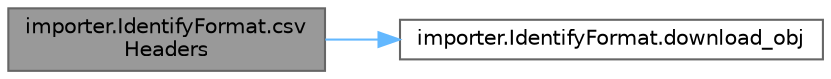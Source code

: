 digraph "importer.IdentifyFormat.csvHeaders"
{
 // LATEX_PDF_SIZE
  bgcolor="transparent";
  edge [fontname=Helvetica,fontsize=10,labelfontname=Helvetica,labelfontsize=10];
  node [fontname=Helvetica,fontsize=10,shape=box,height=0.2,width=0.4];
  rankdir="LR";
  Node1 [id="Node000001",label="importer.IdentifyFormat.csv\lHeaders",height=0.2,width=0.4,color="gray40", fillcolor="grey60", style="filled", fontcolor="black",tooltip=" "];
  Node1 -> Node2 [id="edge1_Node000001_Node000002",color="steelblue1",style="solid",tooltip=" "];
  Node2 [id="Node000002",label="importer.IdentifyFormat.download_obj",height=0.2,width=0.4,color="grey40", fillcolor="white", style="filled",URL="$namespaceimporter_1_1_identify_format.html#a482e747dcffb74b23e2a24d828658bdc",tooltip=" "];
}

